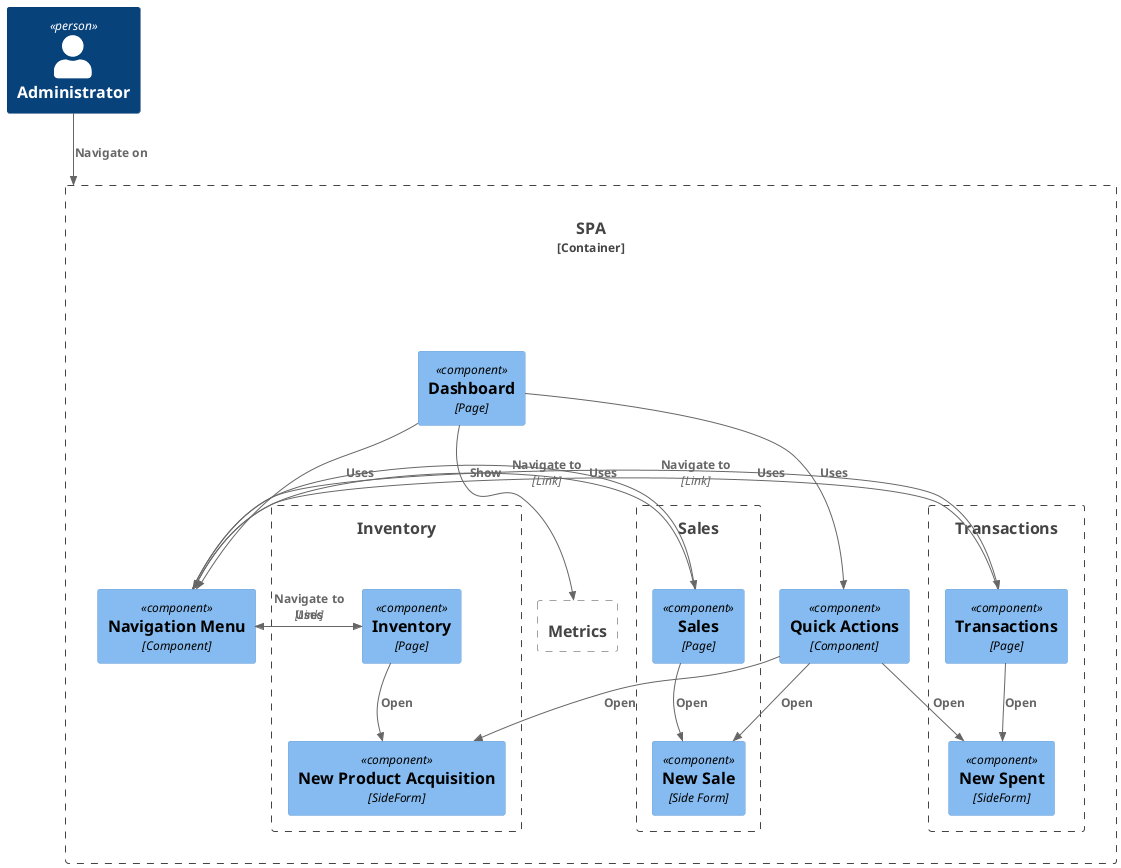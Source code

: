 ' components/spa.puml
@startuml SPA Components
!include <C4/C4_Component>

Person(businessAdmin, "Administrator")

Container_Boundary(spa, "SPA", "React") {
  Component(dshPage, "Dashboard", "Page")

  Component(navMenu, "Navigation Menu", "Component")
  Component(quickActions, "Quick Actions", "Component")

  Boundary(inventory, "Inventory") {
    Component(inventoryPage, "Inventory", "Page")
    Component(newProductAcquisitionSideForm, "New Product Acquisition", "SideForm")
  }

  Boundary(sales, "Sales") {
    Component(salesPage, "Sales", "Page")
    Component(createSaleSideForm, "New Sale", "Side Form")
  }

  Boundary(transactions, "Transactions") {
    Component(transactionsPage, "Transactions", "Page")
    Component(newSpentSideForm, "New Spent", "SideForm")
  }

  Boundary(metrics, "Metrics")
}

Rel(businessAdmin, spa, "Navigate on")
Rel(dshPage, navMenu, "Uses")
Rel(dshPage, quickActions, "Uses")
Rel(inventoryPage, navMenu, "Uses")
Rel(salesPage, navMenu, "Uses")
Rel(transactionsPage, navMenu, "Uses")
Rel(navMenu, inventoryPage, "Navigate to", "Link")
Rel(navMenu, salesPage, "Navigate to", "Link")
Rel(navMenu, transactionsPage, "Navigate to", "Link")
Rel(inventoryPage, newProductAcquisitionSideForm, "Open")
Rel(salesPage, createSaleSideForm, "Open")
Rel(transactionsPage, newSpentSideForm, "Open")
Rel(quickActions, newProductAcquisitionSideForm, "Open")
Rel(quickActions, createSaleSideForm, "Open")
Rel(quickActions, newSpentSideForm, "Open")
Rel(dshPage, metrics, "Show")

@enduml
